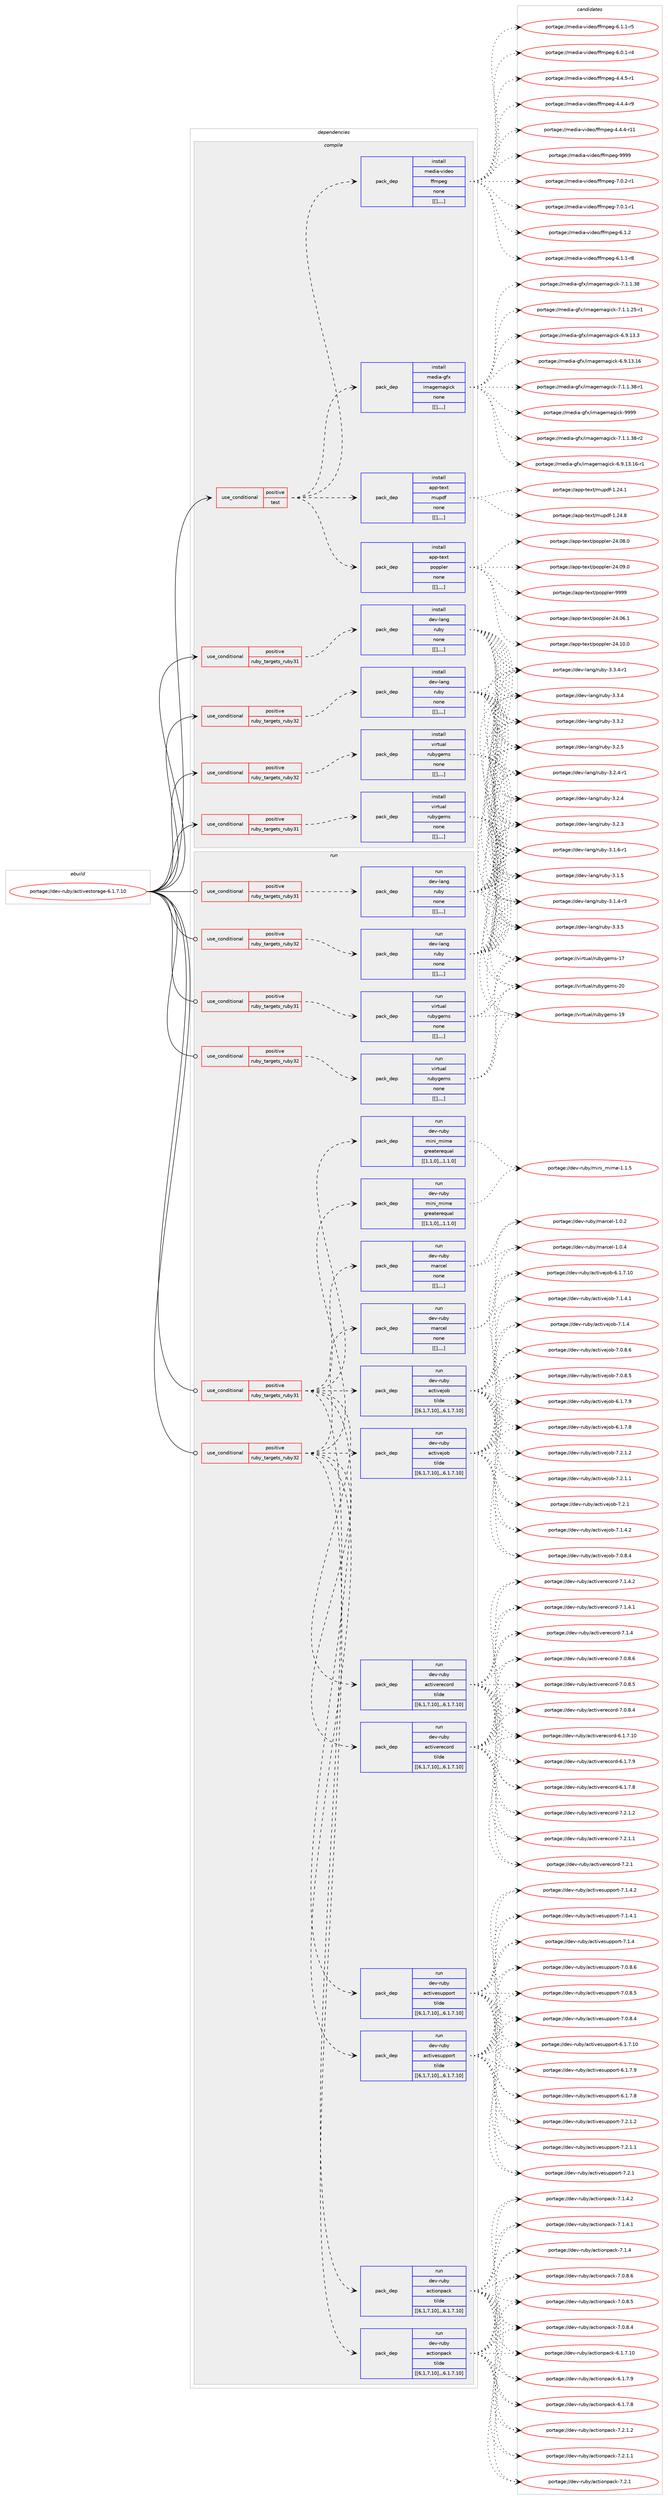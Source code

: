 digraph prolog {

# *************
# Graph options
# *************

newrank=true;
concentrate=true;
compound=true;
graph [rankdir=LR,fontname=Helvetica,fontsize=10,ranksep=1.5];#, ranksep=2.5, nodesep=0.2];
edge  [arrowhead=vee];
node  [fontname=Helvetica,fontsize=10];

# **********
# The ebuild
# **********

subgraph cluster_leftcol {
color=gray;
label=<<i>ebuild</i>>;
id [label="portage://dev-ruby/activestorage-6.1.7.10", color=red, width=4, href="../dev-ruby/activestorage-6.1.7.10.svg"];
}

# ****************
# The dependencies
# ****************

subgraph cluster_midcol {
color=gray;
label=<<i>dependencies</i>>;
subgraph cluster_compile {
fillcolor="#eeeeee";
style=filled;
label=<<i>compile</i>>;
subgraph cond47523 {
dependency184719 [label=<<TABLE BORDER="0" CELLBORDER="1" CELLSPACING="0" CELLPADDING="4"><TR><TD ROWSPAN="3" CELLPADDING="10">use_conditional</TD></TR><TR><TD>positive</TD></TR><TR><TD>ruby_targets_ruby31</TD></TR></TABLE>>, shape=none, color=red];
subgraph pack135832 {
dependency184721 [label=<<TABLE BORDER="0" CELLBORDER="1" CELLSPACING="0" CELLPADDING="4" WIDTH="220"><TR><TD ROWSPAN="6" CELLPADDING="30">pack_dep</TD></TR><TR><TD WIDTH="110">install</TD></TR><TR><TD>dev-lang</TD></TR><TR><TD>ruby</TD></TR><TR><TD>none</TD></TR><TR><TD>[[],,,,]</TD></TR></TABLE>>, shape=none, color=blue];
}
dependency184719:e -> dependency184721:w [weight=20,style="dashed",arrowhead="vee"];
}
id:e -> dependency184719:w [weight=20,style="solid",arrowhead="vee"];
subgraph cond47531 {
dependency184780 [label=<<TABLE BORDER="0" CELLBORDER="1" CELLSPACING="0" CELLPADDING="4"><TR><TD ROWSPAN="3" CELLPADDING="10">use_conditional</TD></TR><TR><TD>positive</TD></TR><TR><TD>ruby_targets_ruby31</TD></TR></TABLE>>, shape=none, color=red];
subgraph pack135866 {
dependency184798 [label=<<TABLE BORDER="0" CELLBORDER="1" CELLSPACING="0" CELLPADDING="4" WIDTH="220"><TR><TD ROWSPAN="6" CELLPADDING="30">pack_dep</TD></TR><TR><TD WIDTH="110">install</TD></TR><TR><TD>virtual</TD></TR><TR><TD>rubygems</TD></TR><TR><TD>none</TD></TR><TR><TD>[[],,,,]</TD></TR></TABLE>>, shape=none, color=blue];
}
dependency184780:e -> dependency184798:w [weight=20,style="dashed",arrowhead="vee"];
}
id:e -> dependency184780:w [weight=20,style="solid",arrowhead="vee"];
subgraph cond47568 {
dependency184849 [label=<<TABLE BORDER="0" CELLBORDER="1" CELLSPACING="0" CELLPADDING="4"><TR><TD ROWSPAN="3" CELLPADDING="10">use_conditional</TD></TR><TR><TD>positive</TD></TR><TR><TD>ruby_targets_ruby32</TD></TR></TABLE>>, shape=none, color=red];
subgraph pack135909 {
dependency184891 [label=<<TABLE BORDER="0" CELLBORDER="1" CELLSPACING="0" CELLPADDING="4" WIDTH="220"><TR><TD ROWSPAN="6" CELLPADDING="30">pack_dep</TD></TR><TR><TD WIDTH="110">install</TD></TR><TR><TD>dev-lang</TD></TR><TR><TD>ruby</TD></TR><TR><TD>none</TD></TR><TR><TD>[[],,,,]</TD></TR></TABLE>>, shape=none, color=blue];
}
dependency184849:e -> dependency184891:w [weight=20,style="dashed",arrowhead="vee"];
}
id:e -> dependency184849:w [weight=20,style="solid",arrowhead="vee"];
subgraph cond47608 {
dependency184895 [label=<<TABLE BORDER="0" CELLBORDER="1" CELLSPACING="0" CELLPADDING="4"><TR><TD ROWSPAN="3" CELLPADDING="10">use_conditional</TD></TR><TR><TD>positive</TD></TR><TR><TD>ruby_targets_ruby32</TD></TR></TABLE>>, shape=none, color=red];
subgraph pack135977 {
dependency185015 [label=<<TABLE BORDER="0" CELLBORDER="1" CELLSPACING="0" CELLPADDING="4" WIDTH="220"><TR><TD ROWSPAN="6" CELLPADDING="30">pack_dep</TD></TR><TR><TD WIDTH="110">install</TD></TR><TR><TD>virtual</TD></TR><TR><TD>rubygems</TD></TR><TR><TD>none</TD></TR><TR><TD>[[],,,,]</TD></TR></TABLE>>, shape=none, color=blue];
}
dependency184895:e -> dependency185015:w [weight=20,style="dashed",arrowhead="vee"];
}
id:e -> dependency184895:w [weight=20,style="solid",arrowhead="vee"];
subgraph cond47659 {
dependency185017 [label=<<TABLE BORDER="0" CELLBORDER="1" CELLSPACING="0" CELLPADDING="4"><TR><TD ROWSPAN="3" CELLPADDING="10">use_conditional</TD></TR><TR><TD>positive</TD></TR><TR><TD>test</TD></TR></TABLE>>, shape=none, color=red];
subgraph pack136004 {
dependency185039 [label=<<TABLE BORDER="0" CELLBORDER="1" CELLSPACING="0" CELLPADDING="4" WIDTH="220"><TR><TD ROWSPAN="6" CELLPADDING="30">pack_dep</TD></TR><TR><TD WIDTH="110">install</TD></TR><TR><TD>app-text</TD></TR><TR><TD>mupdf</TD></TR><TR><TD>none</TD></TR><TR><TD>[[],,,,]</TD></TR></TABLE>>, shape=none, color=blue];
}
dependency185017:e -> dependency185039:w [weight=20,style="dashed",arrowhead="vee"];
subgraph pack136058 {
dependency185149 [label=<<TABLE BORDER="0" CELLBORDER="1" CELLSPACING="0" CELLPADDING="4" WIDTH="220"><TR><TD ROWSPAN="6" CELLPADDING="30">pack_dep</TD></TR><TR><TD WIDTH="110">install</TD></TR><TR><TD>media-gfx</TD></TR><TR><TD>imagemagick</TD></TR><TR><TD>none</TD></TR><TR><TD>[[],,,,]</TD></TR></TABLE>>, shape=none, color=blue];
}
dependency185017:e -> dependency185149:w [weight=20,style="dashed",arrowhead="vee"];
subgraph pack136077 {
dependency185173 [label=<<TABLE BORDER="0" CELLBORDER="1" CELLSPACING="0" CELLPADDING="4" WIDTH="220"><TR><TD ROWSPAN="6" CELLPADDING="30">pack_dep</TD></TR><TR><TD WIDTH="110">install</TD></TR><TR><TD>media-video</TD></TR><TR><TD>ffmpeg</TD></TR><TR><TD>none</TD></TR><TR><TD>[[],,,,]</TD></TR></TABLE>>, shape=none, color=blue];
}
dependency185017:e -> dependency185173:w [weight=20,style="dashed",arrowhead="vee"];
subgraph pack136091 {
dependency185193 [label=<<TABLE BORDER="0" CELLBORDER="1" CELLSPACING="0" CELLPADDING="4" WIDTH="220"><TR><TD ROWSPAN="6" CELLPADDING="30">pack_dep</TD></TR><TR><TD WIDTH="110">install</TD></TR><TR><TD>app-text</TD></TR><TR><TD>poppler</TD></TR><TR><TD>none</TD></TR><TR><TD>[[],,,,]</TD></TR></TABLE>>, shape=none, color=blue];
}
dependency185017:e -> dependency185193:w [weight=20,style="dashed",arrowhead="vee"];
}
id:e -> dependency185017:w [weight=20,style="solid",arrowhead="vee"];
}
subgraph cluster_compileandrun {
fillcolor="#eeeeee";
style=filled;
label=<<i>compile and run</i>>;
}
subgraph cluster_run {
fillcolor="#eeeeee";
style=filled;
label=<<i>run</i>>;
subgraph cond47739 {
dependency185199 [label=<<TABLE BORDER="0" CELLBORDER="1" CELLSPACING="0" CELLPADDING="4"><TR><TD ROWSPAN="3" CELLPADDING="10">use_conditional</TD></TR><TR><TD>positive</TD></TR><TR><TD>ruby_targets_ruby31</TD></TR></TABLE>>, shape=none, color=red];
subgraph pack136135 {
dependency185259 [label=<<TABLE BORDER="0" CELLBORDER="1" CELLSPACING="0" CELLPADDING="4" WIDTH="220"><TR><TD ROWSPAN="6" CELLPADDING="30">pack_dep</TD></TR><TR><TD WIDTH="110">run</TD></TR><TR><TD>dev-lang</TD></TR><TR><TD>ruby</TD></TR><TR><TD>none</TD></TR><TR><TD>[[],,,,]</TD></TR></TABLE>>, shape=none, color=blue];
}
dependency185199:e -> dependency185259:w [weight=20,style="dashed",arrowhead="vee"];
}
id:e -> dependency185199:w [weight=20,style="solid",arrowhead="odot"];
subgraph cond47764 {
dependency185263 [label=<<TABLE BORDER="0" CELLBORDER="1" CELLSPACING="0" CELLPADDING="4"><TR><TD ROWSPAN="3" CELLPADDING="10">use_conditional</TD></TR><TR><TD>positive</TD></TR><TR><TD>ruby_targets_ruby31</TD></TR></TABLE>>, shape=none, color=red];
subgraph pack136139 {
dependency185306 [label=<<TABLE BORDER="0" CELLBORDER="1" CELLSPACING="0" CELLPADDING="4" WIDTH="220"><TR><TD ROWSPAN="6" CELLPADDING="30">pack_dep</TD></TR><TR><TD WIDTH="110">run</TD></TR><TR><TD>dev-ruby</TD></TR><TR><TD>actionpack</TD></TR><TR><TD>tilde</TD></TR><TR><TD>[[6,1,7,10],,,6.1.7.10]</TD></TR></TABLE>>, shape=none, color=blue];
}
dependency185263:e -> dependency185306:w [weight=20,style="dashed",arrowhead="vee"];
subgraph pack136186 {
dependency185344 [label=<<TABLE BORDER="0" CELLBORDER="1" CELLSPACING="0" CELLPADDING="4" WIDTH="220"><TR><TD ROWSPAN="6" CELLPADDING="30">pack_dep</TD></TR><TR><TD WIDTH="110">run</TD></TR><TR><TD>dev-ruby</TD></TR><TR><TD>activejob</TD></TR><TR><TD>tilde</TD></TR><TR><TD>[[6,1,7,10],,,6.1.7.10]</TD></TR></TABLE>>, shape=none, color=blue];
}
dependency185263:e -> dependency185344:w [weight=20,style="dashed",arrowhead="vee"];
subgraph pack136250 {
dependency185457 [label=<<TABLE BORDER="0" CELLBORDER="1" CELLSPACING="0" CELLPADDING="4" WIDTH="220"><TR><TD ROWSPAN="6" CELLPADDING="30">pack_dep</TD></TR><TR><TD WIDTH="110">run</TD></TR><TR><TD>dev-ruby</TD></TR><TR><TD>activerecord</TD></TR><TR><TD>tilde</TD></TR><TR><TD>[[6,1,7,10],,,6.1.7.10]</TD></TR></TABLE>>, shape=none, color=blue];
}
dependency185263:e -> dependency185457:w [weight=20,style="dashed",arrowhead="vee"];
subgraph pack136284 {
dependency185502 [label=<<TABLE BORDER="0" CELLBORDER="1" CELLSPACING="0" CELLPADDING="4" WIDTH="220"><TR><TD ROWSPAN="6" CELLPADDING="30">pack_dep</TD></TR><TR><TD WIDTH="110">run</TD></TR><TR><TD>dev-ruby</TD></TR><TR><TD>activesupport</TD></TR><TR><TD>tilde</TD></TR><TR><TD>[[6,1,7,10],,,6.1.7.10]</TD></TR></TABLE>>, shape=none, color=blue];
}
dependency185263:e -> dependency185502:w [weight=20,style="dashed",arrowhead="vee"];
subgraph pack136324 {
dependency185557 [label=<<TABLE BORDER="0" CELLBORDER="1" CELLSPACING="0" CELLPADDING="4" WIDTH="220"><TR><TD ROWSPAN="6" CELLPADDING="30">pack_dep</TD></TR><TR><TD WIDTH="110">run</TD></TR><TR><TD>dev-ruby</TD></TR><TR><TD>marcel</TD></TR><TR><TD>none</TD></TR><TR><TD>[[],,,,]</TD></TR></TABLE>>, shape=none, color=blue];
}
dependency185263:e -> dependency185557:w [weight=20,style="dashed",arrowhead="vee"];
subgraph pack136326 {
dependency185583 [label=<<TABLE BORDER="0" CELLBORDER="1" CELLSPACING="0" CELLPADDING="4" WIDTH="220"><TR><TD ROWSPAN="6" CELLPADDING="30">pack_dep</TD></TR><TR><TD WIDTH="110">run</TD></TR><TR><TD>dev-ruby</TD></TR><TR><TD>mini_mime</TD></TR><TR><TD>greaterequal</TD></TR><TR><TD>[[1,1,0],,,1.1.0]</TD></TR></TABLE>>, shape=none, color=blue];
}
dependency185263:e -> dependency185583:w [weight=20,style="dashed",arrowhead="vee"];
}
id:e -> dependency185263:w [weight=20,style="solid",arrowhead="odot"];
subgraph cond47882 {
dependency185632 [label=<<TABLE BORDER="0" CELLBORDER="1" CELLSPACING="0" CELLPADDING="4"><TR><TD ROWSPAN="3" CELLPADDING="10">use_conditional</TD></TR><TR><TD>positive</TD></TR><TR><TD>ruby_targets_ruby31</TD></TR></TABLE>>, shape=none, color=red];
subgraph pack136375 {
dependency185680 [label=<<TABLE BORDER="0" CELLBORDER="1" CELLSPACING="0" CELLPADDING="4" WIDTH="220"><TR><TD ROWSPAN="6" CELLPADDING="30">pack_dep</TD></TR><TR><TD WIDTH="110">run</TD></TR><TR><TD>virtual</TD></TR><TR><TD>rubygems</TD></TR><TR><TD>none</TD></TR><TR><TD>[[],,,,]</TD></TR></TABLE>>, shape=none, color=blue];
}
dependency185632:e -> dependency185680:w [weight=20,style="dashed",arrowhead="vee"];
}
id:e -> dependency185632:w [weight=20,style="solid",arrowhead="odot"];
subgraph cond47928 {
dependency185774 [label=<<TABLE BORDER="0" CELLBORDER="1" CELLSPACING="0" CELLPADDING="4"><TR><TD ROWSPAN="3" CELLPADDING="10">use_conditional</TD></TR><TR><TD>positive</TD></TR><TR><TD>ruby_targets_ruby32</TD></TR></TABLE>>, shape=none, color=red];
subgraph pack136459 {
dependency185861 [label=<<TABLE BORDER="0" CELLBORDER="1" CELLSPACING="0" CELLPADDING="4" WIDTH="220"><TR><TD ROWSPAN="6" CELLPADDING="30">pack_dep</TD></TR><TR><TD WIDTH="110">run</TD></TR><TR><TD>dev-lang</TD></TR><TR><TD>ruby</TD></TR><TR><TD>none</TD></TR><TR><TD>[[],,,,]</TD></TR></TABLE>>, shape=none, color=blue];
}
dependency185774:e -> dependency185861:w [weight=20,style="dashed",arrowhead="vee"];
}
id:e -> dependency185774:w [weight=20,style="solid",arrowhead="odot"];
subgraph cond47997 {
dependency185894 [label=<<TABLE BORDER="0" CELLBORDER="1" CELLSPACING="0" CELLPADDING="4"><TR><TD ROWSPAN="3" CELLPADDING="10">use_conditional</TD></TR><TR><TD>positive</TD></TR><TR><TD>ruby_targets_ruby32</TD></TR></TABLE>>, shape=none, color=red];
subgraph pack136553 {
dependency185924 [label=<<TABLE BORDER="0" CELLBORDER="1" CELLSPACING="0" CELLPADDING="4" WIDTH="220"><TR><TD ROWSPAN="6" CELLPADDING="30">pack_dep</TD></TR><TR><TD WIDTH="110">run</TD></TR><TR><TD>dev-ruby</TD></TR><TR><TD>actionpack</TD></TR><TR><TD>tilde</TD></TR><TR><TD>[[6,1,7,10],,,6.1.7.10]</TD></TR></TABLE>>, shape=none, color=blue];
}
dependency185894:e -> dependency185924:w [weight=20,style="dashed",arrowhead="vee"];
subgraph pack136559 {
dependency185952 [label=<<TABLE BORDER="0" CELLBORDER="1" CELLSPACING="0" CELLPADDING="4" WIDTH="220"><TR><TD ROWSPAN="6" CELLPADDING="30">pack_dep</TD></TR><TR><TD WIDTH="110">run</TD></TR><TR><TD>dev-ruby</TD></TR><TR><TD>activejob</TD></TR><TR><TD>tilde</TD></TR><TR><TD>[[6,1,7,10],,,6.1.7.10]</TD></TR></TABLE>>, shape=none, color=blue];
}
dependency185894:e -> dependency185952:w [weight=20,style="dashed",arrowhead="vee"];
subgraph pack136619 {
dependency186041 [label=<<TABLE BORDER="0" CELLBORDER="1" CELLSPACING="0" CELLPADDING="4" WIDTH="220"><TR><TD ROWSPAN="6" CELLPADDING="30">pack_dep</TD></TR><TR><TD WIDTH="110">run</TD></TR><TR><TD>dev-ruby</TD></TR><TR><TD>activerecord</TD></TR><TR><TD>tilde</TD></TR><TR><TD>[[6,1,7,10],,,6.1.7.10]</TD></TR></TABLE>>, shape=none, color=blue];
}
dependency185894:e -> dependency186041:w [weight=20,style="dashed",arrowhead="vee"];
subgraph pack136641 {
dependency186064 [label=<<TABLE BORDER="0" CELLBORDER="1" CELLSPACING="0" CELLPADDING="4" WIDTH="220"><TR><TD ROWSPAN="6" CELLPADDING="30">pack_dep</TD></TR><TR><TD WIDTH="110">run</TD></TR><TR><TD>dev-ruby</TD></TR><TR><TD>activesupport</TD></TR><TR><TD>tilde</TD></TR><TR><TD>[[6,1,7,10],,,6.1.7.10]</TD></TR></TABLE>>, shape=none, color=blue];
}
dependency185894:e -> dependency186064:w [weight=20,style="dashed",arrowhead="vee"];
subgraph pack136645 {
dependency186107 [label=<<TABLE BORDER="0" CELLBORDER="1" CELLSPACING="0" CELLPADDING="4" WIDTH="220"><TR><TD ROWSPAN="6" CELLPADDING="30">pack_dep</TD></TR><TR><TD WIDTH="110">run</TD></TR><TR><TD>dev-ruby</TD></TR><TR><TD>marcel</TD></TR><TR><TD>none</TD></TR><TR><TD>[[],,,,]</TD></TR></TABLE>>, shape=none, color=blue];
}
dependency185894:e -> dependency186107:w [weight=20,style="dashed",arrowhead="vee"];
subgraph pack136707 {
dependency186171 [label=<<TABLE BORDER="0" CELLBORDER="1" CELLSPACING="0" CELLPADDING="4" WIDTH="220"><TR><TD ROWSPAN="6" CELLPADDING="30">pack_dep</TD></TR><TR><TD WIDTH="110">run</TD></TR><TR><TD>dev-ruby</TD></TR><TR><TD>mini_mime</TD></TR><TR><TD>greaterequal</TD></TR><TR><TD>[[1,1,0],,,1.1.0]</TD></TR></TABLE>>, shape=none, color=blue];
}
dependency185894:e -> dependency186171:w [weight=20,style="dashed",arrowhead="vee"];
}
id:e -> dependency185894:w [weight=20,style="solid",arrowhead="odot"];
subgraph cond48103 {
dependency186196 [label=<<TABLE BORDER="0" CELLBORDER="1" CELLSPACING="0" CELLPADDING="4"><TR><TD ROWSPAN="3" CELLPADDING="10">use_conditional</TD></TR><TR><TD>positive</TD></TR><TR><TD>ruby_targets_ruby32</TD></TR></TABLE>>, shape=none, color=red];
subgraph pack136720 {
dependency186199 [label=<<TABLE BORDER="0" CELLBORDER="1" CELLSPACING="0" CELLPADDING="4" WIDTH="220"><TR><TD ROWSPAN="6" CELLPADDING="30">pack_dep</TD></TR><TR><TD WIDTH="110">run</TD></TR><TR><TD>virtual</TD></TR><TR><TD>rubygems</TD></TR><TR><TD>none</TD></TR><TR><TD>[[],,,,]</TD></TR></TABLE>>, shape=none, color=blue];
}
dependency186196:e -> dependency186199:w [weight=20,style="dashed",arrowhead="vee"];
}
id:e -> dependency186196:w [weight=20,style="solid",arrowhead="odot"];
}
}

# **************
# The candidates
# **************

subgraph cluster_choices {
rank=same;
color=gray;
label=<<i>candidates</i>>;

subgraph choice135800 {
color=black;
nodesep=1;
choice10010111845108971101034711411798121455146514653 [label="portage://dev-lang/ruby-3.3.5", color=red, width=4,href="../dev-lang/ruby-3.3.5.svg"];
choice100101118451089711010347114117981214551465146524511449 [label="portage://dev-lang/ruby-3.3.4-r1", color=red, width=4,href="../dev-lang/ruby-3.3.4-r1.svg"];
choice10010111845108971101034711411798121455146514652 [label="portage://dev-lang/ruby-3.3.4", color=red, width=4,href="../dev-lang/ruby-3.3.4.svg"];
choice10010111845108971101034711411798121455146514650 [label="portage://dev-lang/ruby-3.3.2", color=red, width=4,href="../dev-lang/ruby-3.3.2.svg"];
choice10010111845108971101034711411798121455146504653 [label="portage://dev-lang/ruby-3.2.5", color=red, width=4,href="../dev-lang/ruby-3.2.5.svg"];
choice100101118451089711010347114117981214551465046524511449 [label="portage://dev-lang/ruby-3.2.4-r1", color=red, width=4,href="../dev-lang/ruby-3.2.4-r1.svg"];
choice10010111845108971101034711411798121455146504652 [label="portage://dev-lang/ruby-3.2.4", color=red, width=4,href="../dev-lang/ruby-3.2.4.svg"];
choice10010111845108971101034711411798121455146504651 [label="portage://dev-lang/ruby-3.2.3", color=red, width=4,href="../dev-lang/ruby-3.2.3.svg"];
choice100101118451089711010347114117981214551464946544511449 [label="portage://dev-lang/ruby-3.1.6-r1", color=red, width=4,href="../dev-lang/ruby-3.1.6-r1.svg"];
choice10010111845108971101034711411798121455146494653 [label="portage://dev-lang/ruby-3.1.5", color=red, width=4,href="../dev-lang/ruby-3.1.5.svg"];
choice100101118451089711010347114117981214551464946524511451 [label="portage://dev-lang/ruby-3.1.4-r3", color=red, width=4,href="../dev-lang/ruby-3.1.4-r3.svg"];
dependency184721:e -> choice10010111845108971101034711411798121455146514653:w [style=dotted,weight="100"];
dependency184721:e -> choice100101118451089711010347114117981214551465146524511449:w [style=dotted,weight="100"];
dependency184721:e -> choice10010111845108971101034711411798121455146514652:w [style=dotted,weight="100"];
dependency184721:e -> choice10010111845108971101034711411798121455146514650:w [style=dotted,weight="100"];
dependency184721:e -> choice10010111845108971101034711411798121455146504653:w [style=dotted,weight="100"];
dependency184721:e -> choice100101118451089711010347114117981214551465046524511449:w [style=dotted,weight="100"];
dependency184721:e -> choice10010111845108971101034711411798121455146504652:w [style=dotted,weight="100"];
dependency184721:e -> choice10010111845108971101034711411798121455146504651:w [style=dotted,weight="100"];
dependency184721:e -> choice100101118451089711010347114117981214551464946544511449:w [style=dotted,weight="100"];
dependency184721:e -> choice10010111845108971101034711411798121455146494653:w [style=dotted,weight="100"];
dependency184721:e -> choice100101118451089711010347114117981214551464946524511451:w [style=dotted,weight="100"];
}
subgraph choice135807 {
color=black;
nodesep=1;
choice118105114116117971084711411798121103101109115455048 [label="portage://virtual/rubygems-20", color=red, width=4,href="../virtual/rubygems-20.svg"];
choice118105114116117971084711411798121103101109115454957 [label="portage://virtual/rubygems-19", color=red, width=4,href="../virtual/rubygems-19.svg"];
choice118105114116117971084711411798121103101109115454955 [label="portage://virtual/rubygems-17", color=red, width=4,href="../virtual/rubygems-17.svg"];
dependency184798:e -> choice118105114116117971084711411798121103101109115455048:w [style=dotted,weight="100"];
dependency184798:e -> choice118105114116117971084711411798121103101109115454957:w [style=dotted,weight="100"];
dependency184798:e -> choice118105114116117971084711411798121103101109115454955:w [style=dotted,weight="100"];
}
subgraph choice135809 {
color=black;
nodesep=1;
choice10010111845108971101034711411798121455146514653 [label="portage://dev-lang/ruby-3.3.5", color=red, width=4,href="../dev-lang/ruby-3.3.5.svg"];
choice100101118451089711010347114117981214551465146524511449 [label="portage://dev-lang/ruby-3.3.4-r1", color=red, width=4,href="../dev-lang/ruby-3.3.4-r1.svg"];
choice10010111845108971101034711411798121455146514652 [label="portage://dev-lang/ruby-3.3.4", color=red, width=4,href="../dev-lang/ruby-3.3.4.svg"];
choice10010111845108971101034711411798121455146514650 [label="portage://dev-lang/ruby-3.3.2", color=red, width=4,href="../dev-lang/ruby-3.3.2.svg"];
choice10010111845108971101034711411798121455146504653 [label="portage://dev-lang/ruby-3.2.5", color=red, width=4,href="../dev-lang/ruby-3.2.5.svg"];
choice100101118451089711010347114117981214551465046524511449 [label="portage://dev-lang/ruby-3.2.4-r1", color=red, width=4,href="../dev-lang/ruby-3.2.4-r1.svg"];
choice10010111845108971101034711411798121455146504652 [label="portage://dev-lang/ruby-3.2.4", color=red, width=4,href="../dev-lang/ruby-3.2.4.svg"];
choice10010111845108971101034711411798121455146504651 [label="portage://dev-lang/ruby-3.2.3", color=red, width=4,href="../dev-lang/ruby-3.2.3.svg"];
choice100101118451089711010347114117981214551464946544511449 [label="portage://dev-lang/ruby-3.1.6-r1", color=red, width=4,href="../dev-lang/ruby-3.1.6-r1.svg"];
choice10010111845108971101034711411798121455146494653 [label="portage://dev-lang/ruby-3.1.5", color=red, width=4,href="../dev-lang/ruby-3.1.5.svg"];
choice100101118451089711010347114117981214551464946524511451 [label="portage://dev-lang/ruby-3.1.4-r3", color=red, width=4,href="../dev-lang/ruby-3.1.4-r3.svg"];
dependency184891:e -> choice10010111845108971101034711411798121455146514653:w [style=dotted,weight="100"];
dependency184891:e -> choice100101118451089711010347114117981214551465146524511449:w [style=dotted,weight="100"];
dependency184891:e -> choice10010111845108971101034711411798121455146514652:w [style=dotted,weight="100"];
dependency184891:e -> choice10010111845108971101034711411798121455146514650:w [style=dotted,weight="100"];
dependency184891:e -> choice10010111845108971101034711411798121455146504653:w [style=dotted,weight="100"];
dependency184891:e -> choice100101118451089711010347114117981214551465046524511449:w [style=dotted,weight="100"];
dependency184891:e -> choice10010111845108971101034711411798121455146504652:w [style=dotted,weight="100"];
dependency184891:e -> choice10010111845108971101034711411798121455146504651:w [style=dotted,weight="100"];
dependency184891:e -> choice100101118451089711010347114117981214551464946544511449:w [style=dotted,weight="100"];
dependency184891:e -> choice10010111845108971101034711411798121455146494653:w [style=dotted,weight="100"];
dependency184891:e -> choice100101118451089711010347114117981214551464946524511451:w [style=dotted,weight="100"];
}
subgraph choice135841 {
color=black;
nodesep=1;
choice118105114116117971084711411798121103101109115455048 [label="portage://virtual/rubygems-20", color=red, width=4,href="../virtual/rubygems-20.svg"];
choice118105114116117971084711411798121103101109115454957 [label="portage://virtual/rubygems-19", color=red, width=4,href="../virtual/rubygems-19.svg"];
choice118105114116117971084711411798121103101109115454955 [label="portage://virtual/rubygems-17", color=red, width=4,href="../virtual/rubygems-17.svg"];
dependency185015:e -> choice118105114116117971084711411798121103101109115455048:w [style=dotted,weight="100"];
dependency185015:e -> choice118105114116117971084711411798121103101109115454957:w [style=dotted,weight="100"];
dependency185015:e -> choice118105114116117971084711411798121103101109115454955:w [style=dotted,weight="100"];
}
subgraph choice135867 {
color=black;
nodesep=1;
choice97112112451161011201164710911711210010245494650524656 [label="portage://app-text/mupdf-1.24.8", color=red, width=4,href="../app-text/mupdf-1.24.8.svg"];
choice97112112451161011201164710911711210010245494650524649 [label="portage://app-text/mupdf-1.24.1", color=red, width=4,href="../app-text/mupdf-1.24.1.svg"];
dependency185039:e -> choice97112112451161011201164710911711210010245494650524656:w [style=dotted,weight="100"];
dependency185039:e -> choice97112112451161011201164710911711210010245494650524649:w [style=dotted,weight="100"];
}
subgraph choice135872 {
color=black;
nodesep=1;
choice1091011001059745103102120471051099710310110997103105991074557575757 [label="portage://media-gfx/imagemagick-9999", color=red, width=4,href="../media-gfx/imagemagick-9999.svg"];
choice1091011001059745103102120471051099710310110997103105991074555464946494651564511450 [label="portage://media-gfx/imagemagick-7.1.1.38-r2", color=red, width=4,href="../media-gfx/imagemagick-7.1.1.38-r2.svg"];
choice1091011001059745103102120471051099710310110997103105991074555464946494651564511449 [label="portage://media-gfx/imagemagick-7.1.1.38-r1", color=red, width=4,href="../media-gfx/imagemagick-7.1.1.38-r1.svg"];
choice109101100105974510310212047105109971031011099710310599107455546494649465156 [label="portage://media-gfx/imagemagick-7.1.1.38", color=red, width=4,href="../media-gfx/imagemagick-7.1.1.38.svg"];
choice1091011001059745103102120471051099710310110997103105991074555464946494650534511449 [label="portage://media-gfx/imagemagick-7.1.1.25-r1", color=red, width=4,href="../media-gfx/imagemagick-7.1.1.25-r1.svg"];
choice109101100105974510310212047105109971031011099710310599107455446574649514649544511449 [label="portage://media-gfx/imagemagick-6.9.13.16-r1", color=red, width=4,href="../media-gfx/imagemagick-6.9.13.16-r1.svg"];
choice10910110010597451031021204710510997103101109971031059910745544657464951464954 [label="portage://media-gfx/imagemagick-6.9.13.16", color=red, width=4,href="../media-gfx/imagemagick-6.9.13.16.svg"];
choice109101100105974510310212047105109971031011099710310599107455446574649514651 [label="portage://media-gfx/imagemagick-6.9.13.3", color=red, width=4,href="../media-gfx/imagemagick-6.9.13.3.svg"];
dependency185149:e -> choice1091011001059745103102120471051099710310110997103105991074557575757:w [style=dotted,weight="100"];
dependency185149:e -> choice1091011001059745103102120471051099710310110997103105991074555464946494651564511450:w [style=dotted,weight="100"];
dependency185149:e -> choice1091011001059745103102120471051099710310110997103105991074555464946494651564511449:w [style=dotted,weight="100"];
dependency185149:e -> choice109101100105974510310212047105109971031011099710310599107455546494649465156:w [style=dotted,weight="100"];
dependency185149:e -> choice1091011001059745103102120471051099710310110997103105991074555464946494650534511449:w [style=dotted,weight="100"];
dependency185149:e -> choice109101100105974510310212047105109971031011099710310599107455446574649514649544511449:w [style=dotted,weight="100"];
dependency185149:e -> choice10910110010597451031021204710510997103101109971031059910745544657464951464954:w [style=dotted,weight="100"];
dependency185149:e -> choice109101100105974510310212047105109971031011099710310599107455446574649514651:w [style=dotted,weight="100"];
}
subgraph choice135877 {
color=black;
nodesep=1;
choice1091011001059745118105100101111471021021091121011034557575757 [label="portage://media-video/ffmpeg-9999", color=red, width=4,href="../media-video/ffmpeg-9999.svg"];
choice1091011001059745118105100101111471021021091121011034555464846504511449 [label="portage://media-video/ffmpeg-7.0.2-r1", color=red, width=4,href="../media-video/ffmpeg-7.0.2-r1.svg"];
choice1091011001059745118105100101111471021021091121011034555464846494511449 [label="portage://media-video/ffmpeg-7.0.1-r1", color=red, width=4,href="../media-video/ffmpeg-7.0.1-r1.svg"];
choice109101100105974511810510010111147102102109112101103455446494650 [label="portage://media-video/ffmpeg-6.1.2", color=red, width=4,href="../media-video/ffmpeg-6.1.2.svg"];
choice1091011001059745118105100101111471021021091121011034554464946494511456 [label="portage://media-video/ffmpeg-6.1.1-r8", color=red, width=4,href="../media-video/ffmpeg-6.1.1-r8.svg"];
choice1091011001059745118105100101111471021021091121011034554464946494511453 [label="portage://media-video/ffmpeg-6.1.1-r5", color=red, width=4,href="../media-video/ffmpeg-6.1.1-r5.svg"];
choice1091011001059745118105100101111471021021091121011034554464846494511452 [label="portage://media-video/ffmpeg-6.0.1-r4", color=red, width=4,href="../media-video/ffmpeg-6.0.1-r4.svg"];
choice1091011001059745118105100101111471021021091121011034552465246534511449 [label="portage://media-video/ffmpeg-4.4.5-r1", color=red, width=4,href="../media-video/ffmpeg-4.4.5-r1.svg"];
choice1091011001059745118105100101111471021021091121011034552465246524511457 [label="portage://media-video/ffmpeg-4.4.4-r9", color=red, width=4,href="../media-video/ffmpeg-4.4.4-r9.svg"];
choice109101100105974511810510010111147102102109112101103455246524652451144949 [label="portage://media-video/ffmpeg-4.4.4-r11", color=red, width=4,href="../media-video/ffmpeg-4.4.4-r11.svg"];
dependency185173:e -> choice1091011001059745118105100101111471021021091121011034557575757:w [style=dotted,weight="100"];
dependency185173:e -> choice1091011001059745118105100101111471021021091121011034555464846504511449:w [style=dotted,weight="100"];
dependency185173:e -> choice1091011001059745118105100101111471021021091121011034555464846494511449:w [style=dotted,weight="100"];
dependency185173:e -> choice109101100105974511810510010111147102102109112101103455446494650:w [style=dotted,weight="100"];
dependency185173:e -> choice1091011001059745118105100101111471021021091121011034554464946494511456:w [style=dotted,weight="100"];
dependency185173:e -> choice1091011001059745118105100101111471021021091121011034554464946494511453:w [style=dotted,weight="100"];
dependency185173:e -> choice1091011001059745118105100101111471021021091121011034554464846494511452:w [style=dotted,weight="100"];
dependency185173:e -> choice1091011001059745118105100101111471021021091121011034552465246534511449:w [style=dotted,weight="100"];
dependency185173:e -> choice1091011001059745118105100101111471021021091121011034552465246524511457:w [style=dotted,weight="100"];
dependency185173:e -> choice109101100105974511810510010111147102102109112101103455246524652451144949:w [style=dotted,weight="100"];
}
subgraph choice135888 {
color=black;
nodesep=1;
choice9711211245116101120116471121111121121081011144557575757 [label="portage://app-text/poppler-9999", color=red, width=4,href="../app-text/poppler-9999.svg"];
choice9711211245116101120116471121111121121081011144550524649484648 [label="portage://app-text/poppler-24.10.0", color=red, width=4,href="../app-text/poppler-24.10.0.svg"];
choice9711211245116101120116471121111121121081011144550524648574648 [label="portage://app-text/poppler-24.09.0", color=red, width=4,href="../app-text/poppler-24.09.0.svg"];
choice9711211245116101120116471121111121121081011144550524648564648 [label="portage://app-text/poppler-24.08.0", color=red, width=4,href="../app-text/poppler-24.08.0.svg"];
choice9711211245116101120116471121111121121081011144550524648544649 [label="portage://app-text/poppler-24.06.1", color=red, width=4,href="../app-text/poppler-24.06.1.svg"];
dependency185193:e -> choice9711211245116101120116471121111121121081011144557575757:w [style=dotted,weight="100"];
dependency185193:e -> choice9711211245116101120116471121111121121081011144550524649484648:w [style=dotted,weight="100"];
dependency185193:e -> choice9711211245116101120116471121111121121081011144550524648574648:w [style=dotted,weight="100"];
dependency185193:e -> choice9711211245116101120116471121111121121081011144550524648564648:w [style=dotted,weight="100"];
dependency185193:e -> choice9711211245116101120116471121111121121081011144550524648544649:w [style=dotted,weight="100"];
}
subgraph choice135921 {
color=black;
nodesep=1;
choice10010111845108971101034711411798121455146514653 [label="portage://dev-lang/ruby-3.3.5", color=red, width=4,href="../dev-lang/ruby-3.3.5.svg"];
choice100101118451089711010347114117981214551465146524511449 [label="portage://dev-lang/ruby-3.3.4-r1", color=red, width=4,href="../dev-lang/ruby-3.3.4-r1.svg"];
choice10010111845108971101034711411798121455146514652 [label="portage://dev-lang/ruby-3.3.4", color=red, width=4,href="../dev-lang/ruby-3.3.4.svg"];
choice10010111845108971101034711411798121455146514650 [label="portage://dev-lang/ruby-3.3.2", color=red, width=4,href="../dev-lang/ruby-3.3.2.svg"];
choice10010111845108971101034711411798121455146504653 [label="portage://dev-lang/ruby-3.2.5", color=red, width=4,href="../dev-lang/ruby-3.2.5.svg"];
choice100101118451089711010347114117981214551465046524511449 [label="portage://dev-lang/ruby-3.2.4-r1", color=red, width=4,href="../dev-lang/ruby-3.2.4-r1.svg"];
choice10010111845108971101034711411798121455146504652 [label="portage://dev-lang/ruby-3.2.4", color=red, width=4,href="../dev-lang/ruby-3.2.4.svg"];
choice10010111845108971101034711411798121455146504651 [label="portage://dev-lang/ruby-3.2.3", color=red, width=4,href="../dev-lang/ruby-3.2.3.svg"];
choice100101118451089711010347114117981214551464946544511449 [label="portage://dev-lang/ruby-3.1.6-r1", color=red, width=4,href="../dev-lang/ruby-3.1.6-r1.svg"];
choice10010111845108971101034711411798121455146494653 [label="portage://dev-lang/ruby-3.1.5", color=red, width=4,href="../dev-lang/ruby-3.1.5.svg"];
choice100101118451089711010347114117981214551464946524511451 [label="portage://dev-lang/ruby-3.1.4-r3", color=red, width=4,href="../dev-lang/ruby-3.1.4-r3.svg"];
dependency185259:e -> choice10010111845108971101034711411798121455146514653:w [style=dotted,weight="100"];
dependency185259:e -> choice100101118451089711010347114117981214551465146524511449:w [style=dotted,weight="100"];
dependency185259:e -> choice10010111845108971101034711411798121455146514652:w [style=dotted,weight="100"];
dependency185259:e -> choice10010111845108971101034711411798121455146514650:w [style=dotted,weight="100"];
dependency185259:e -> choice10010111845108971101034711411798121455146504653:w [style=dotted,weight="100"];
dependency185259:e -> choice100101118451089711010347114117981214551465046524511449:w [style=dotted,weight="100"];
dependency185259:e -> choice10010111845108971101034711411798121455146504652:w [style=dotted,weight="100"];
dependency185259:e -> choice10010111845108971101034711411798121455146504651:w [style=dotted,weight="100"];
dependency185259:e -> choice100101118451089711010347114117981214551464946544511449:w [style=dotted,weight="100"];
dependency185259:e -> choice10010111845108971101034711411798121455146494653:w [style=dotted,weight="100"];
dependency185259:e -> choice100101118451089711010347114117981214551464946524511451:w [style=dotted,weight="100"];
}
subgraph choice135928 {
color=black;
nodesep=1;
choice100101118451141179812147979911610511111011297991074555465046494650 [label="portage://dev-ruby/actionpack-7.2.1.2", color=red, width=4,href="../dev-ruby/actionpack-7.2.1.2.svg"];
choice100101118451141179812147979911610511111011297991074555465046494649 [label="portage://dev-ruby/actionpack-7.2.1.1", color=red, width=4,href="../dev-ruby/actionpack-7.2.1.1.svg"];
choice10010111845114117981214797991161051111101129799107455546504649 [label="portage://dev-ruby/actionpack-7.2.1", color=red, width=4,href="../dev-ruby/actionpack-7.2.1.svg"];
choice100101118451141179812147979911610511111011297991074555464946524650 [label="portage://dev-ruby/actionpack-7.1.4.2", color=red, width=4,href="../dev-ruby/actionpack-7.1.4.2.svg"];
choice100101118451141179812147979911610511111011297991074555464946524649 [label="portage://dev-ruby/actionpack-7.1.4.1", color=red, width=4,href="../dev-ruby/actionpack-7.1.4.1.svg"];
choice10010111845114117981214797991161051111101129799107455546494652 [label="portage://dev-ruby/actionpack-7.1.4", color=red, width=4,href="../dev-ruby/actionpack-7.1.4.svg"];
choice100101118451141179812147979911610511111011297991074555464846564654 [label="portage://dev-ruby/actionpack-7.0.8.6", color=red, width=4,href="../dev-ruby/actionpack-7.0.8.6.svg"];
choice100101118451141179812147979911610511111011297991074555464846564653 [label="portage://dev-ruby/actionpack-7.0.8.5", color=red, width=4,href="../dev-ruby/actionpack-7.0.8.5.svg"];
choice100101118451141179812147979911610511111011297991074555464846564652 [label="portage://dev-ruby/actionpack-7.0.8.4", color=red, width=4,href="../dev-ruby/actionpack-7.0.8.4.svg"];
choice10010111845114117981214797991161051111101129799107455446494655464948 [label="portage://dev-ruby/actionpack-6.1.7.10", color=red, width=4,href="../dev-ruby/actionpack-6.1.7.10.svg"];
choice100101118451141179812147979911610511111011297991074554464946554657 [label="portage://dev-ruby/actionpack-6.1.7.9", color=red, width=4,href="../dev-ruby/actionpack-6.1.7.9.svg"];
choice100101118451141179812147979911610511111011297991074554464946554656 [label="portage://dev-ruby/actionpack-6.1.7.8", color=red, width=4,href="../dev-ruby/actionpack-6.1.7.8.svg"];
dependency185306:e -> choice100101118451141179812147979911610511111011297991074555465046494650:w [style=dotted,weight="100"];
dependency185306:e -> choice100101118451141179812147979911610511111011297991074555465046494649:w [style=dotted,weight="100"];
dependency185306:e -> choice10010111845114117981214797991161051111101129799107455546504649:w [style=dotted,weight="100"];
dependency185306:e -> choice100101118451141179812147979911610511111011297991074555464946524650:w [style=dotted,weight="100"];
dependency185306:e -> choice100101118451141179812147979911610511111011297991074555464946524649:w [style=dotted,weight="100"];
dependency185306:e -> choice10010111845114117981214797991161051111101129799107455546494652:w [style=dotted,weight="100"];
dependency185306:e -> choice100101118451141179812147979911610511111011297991074555464846564654:w [style=dotted,weight="100"];
dependency185306:e -> choice100101118451141179812147979911610511111011297991074555464846564653:w [style=dotted,weight="100"];
dependency185306:e -> choice100101118451141179812147979911610511111011297991074555464846564652:w [style=dotted,weight="100"];
dependency185306:e -> choice10010111845114117981214797991161051111101129799107455446494655464948:w [style=dotted,weight="100"];
dependency185306:e -> choice100101118451141179812147979911610511111011297991074554464946554657:w [style=dotted,weight="100"];
dependency185306:e -> choice100101118451141179812147979911610511111011297991074554464946554656:w [style=dotted,weight="100"];
}
subgraph choice135945 {
color=black;
nodesep=1;
choice1001011184511411798121479799116105118101106111984555465046494650 [label="portage://dev-ruby/activejob-7.2.1.2", color=red, width=4,href="../dev-ruby/activejob-7.2.1.2.svg"];
choice1001011184511411798121479799116105118101106111984555465046494649 [label="portage://dev-ruby/activejob-7.2.1.1", color=red, width=4,href="../dev-ruby/activejob-7.2.1.1.svg"];
choice100101118451141179812147979911610511810110611198455546504649 [label="portage://dev-ruby/activejob-7.2.1", color=red, width=4,href="../dev-ruby/activejob-7.2.1.svg"];
choice1001011184511411798121479799116105118101106111984555464946524650 [label="portage://dev-ruby/activejob-7.1.4.2", color=red, width=4,href="../dev-ruby/activejob-7.1.4.2.svg"];
choice1001011184511411798121479799116105118101106111984555464946524649 [label="portage://dev-ruby/activejob-7.1.4.1", color=red, width=4,href="../dev-ruby/activejob-7.1.4.1.svg"];
choice100101118451141179812147979911610511810110611198455546494652 [label="portage://dev-ruby/activejob-7.1.4", color=red, width=4,href="../dev-ruby/activejob-7.1.4.svg"];
choice1001011184511411798121479799116105118101106111984555464846564654 [label="portage://dev-ruby/activejob-7.0.8.6", color=red, width=4,href="../dev-ruby/activejob-7.0.8.6.svg"];
choice1001011184511411798121479799116105118101106111984555464846564653 [label="portage://dev-ruby/activejob-7.0.8.5", color=red, width=4,href="../dev-ruby/activejob-7.0.8.5.svg"];
choice1001011184511411798121479799116105118101106111984555464846564652 [label="portage://dev-ruby/activejob-7.0.8.4", color=red, width=4,href="../dev-ruby/activejob-7.0.8.4.svg"];
choice100101118451141179812147979911610511810110611198455446494655464948 [label="portage://dev-ruby/activejob-6.1.7.10", color=red, width=4,href="../dev-ruby/activejob-6.1.7.10.svg"];
choice1001011184511411798121479799116105118101106111984554464946554657 [label="portage://dev-ruby/activejob-6.1.7.9", color=red, width=4,href="../dev-ruby/activejob-6.1.7.9.svg"];
choice1001011184511411798121479799116105118101106111984554464946554656 [label="portage://dev-ruby/activejob-6.1.7.8", color=red, width=4,href="../dev-ruby/activejob-6.1.7.8.svg"];
dependency185344:e -> choice1001011184511411798121479799116105118101106111984555465046494650:w [style=dotted,weight="100"];
dependency185344:e -> choice1001011184511411798121479799116105118101106111984555465046494649:w [style=dotted,weight="100"];
dependency185344:e -> choice100101118451141179812147979911610511810110611198455546504649:w [style=dotted,weight="100"];
dependency185344:e -> choice1001011184511411798121479799116105118101106111984555464946524650:w [style=dotted,weight="100"];
dependency185344:e -> choice1001011184511411798121479799116105118101106111984555464946524649:w [style=dotted,weight="100"];
dependency185344:e -> choice100101118451141179812147979911610511810110611198455546494652:w [style=dotted,weight="100"];
dependency185344:e -> choice1001011184511411798121479799116105118101106111984555464846564654:w [style=dotted,weight="100"];
dependency185344:e -> choice1001011184511411798121479799116105118101106111984555464846564653:w [style=dotted,weight="100"];
dependency185344:e -> choice1001011184511411798121479799116105118101106111984555464846564652:w [style=dotted,weight="100"];
dependency185344:e -> choice100101118451141179812147979911610511810110611198455446494655464948:w [style=dotted,weight="100"];
dependency185344:e -> choice1001011184511411798121479799116105118101106111984554464946554657:w [style=dotted,weight="100"];
dependency185344:e -> choice1001011184511411798121479799116105118101106111984554464946554656:w [style=dotted,weight="100"];
}
subgraph choice136013 {
color=black;
nodesep=1;
choice1001011184511411798121479799116105118101114101991111141004555465046494650 [label="portage://dev-ruby/activerecord-7.2.1.2", color=red, width=4,href="../dev-ruby/activerecord-7.2.1.2.svg"];
choice1001011184511411798121479799116105118101114101991111141004555465046494649 [label="portage://dev-ruby/activerecord-7.2.1.1", color=red, width=4,href="../dev-ruby/activerecord-7.2.1.1.svg"];
choice100101118451141179812147979911610511810111410199111114100455546504649 [label="portage://dev-ruby/activerecord-7.2.1", color=red, width=4,href="../dev-ruby/activerecord-7.2.1.svg"];
choice1001011184511411798121479799116105118101114101991111141004555464946524650 [label="portage://dev-ruby/activerecord-7.1.4.2", color=red, width=4,href="../dev-ruby/activerecord-7.1.4.2.svg"];
choice1001011184511411798121479799116105118101114101991111141004555464946524649 [label="portage://dev-ruby/activerecord-7.1.4.1", color=red, width=4,href="../dev-ruby/activerecord-7.1.4.1.svg"];
choice100101118451141179812147979911610511810111410199111114100455546494652 [label="portage://dev-ruby/activerecord-7.1.4", color=red, width=4,href="../dev-ruby/activerecord-7.1.4.svg"];
choice1001011184511411798121479799116105118101114101991111141004555464846564654 [label="portage://dev-ruby/activerecord-7.0.8.6", color=red, width=4,href="../dev-ruby/activerecord-7.0.8.6.svg"];
choice1001011184511411798121479799116105118101114101991111141004555464846564653 [label="portage://dev-ruby/activerecord-7.0.8.5", color=red, width=4,href="../dev-ruby/activerecord-7.0.8.5.svg"];
choice1001011184511411798121479799116105118101114101991111141004555464846564652 [label="portage://dev-ruby/activerecord-7.0.8.4", color=red, width=4,href="../dev-ruby/activerecord-7.0.8.4.svg"];
choice100101118451141179812147979911610511810111410199111114100455446494655464948 [label="portage://dev-ruby/activerecord-6.1.7.10", color=red, width=4,href="../dev-ruby/activerecord-6.1.7.10.svg"];
choice1001011184511411798121479799116105118101114101991111141004554464946554657 [label="portage://dev-ruby/activerecord-6.1.7.9", color=red, width=4,href="../dev-ruby/activerecord-6.1.7.9.svg"];
choice1001011184511411798121479799116105118101114101991111141004554464946554656 [label="portage://dev-ruby/activerecord-6.1.7.8", color=red, width=4,href="../dev-ruby/activerecord-6.1.7.8.svg"];
dependency185457:e -> choice1001011184511411798121479799116105118101114101991111141004555465046494650:w [style=dotted,weight="100"];
dependency185457:e -> choice1001011184511411798121479799116105118101114101991111141004555465046494649:w [style=dotted,weight="100"];
dependency185457:e -> choice100101118451141179812147979911610511810111410199111114100455546504649:w [style=dotted,weight="100"];
dependency185457:e -> choice1001011184511411798121479799116105118101114101991111141004555464946524650:w [style=dotted,weight="100"];
dependency185457:e -> choice1001011184511411798121479799116105118101114101991111141004555464946524649:w [style=dotted,weight="100"];
dependency185457:e -> choice100101118451141179812147979911610511810111410199111114100455546494652:w [style=dotted,weight="100"];
dependency185457:e -> choice1001011184511411798121479799116105118101114101991111141004555464846564654:w [style=dotted,weight="100"];
dependency185457:e -> choice1001011184511411798121479799116105118101114101991111141004555464846564653:w [style=dotted,weight="100"];
dependency185457:e -> choice1001011184511411798121479799116105118101114101991111141004555464846564652:w [style=dotted,weight="100"];
dependency185457:e -> choice100101118451141179812147979911610511810111410199111114100455446494655464948:w [style=dotted,weight="100"];
dependency185457:e -> choice1001011184511411798121479799116105118101114101991111141004554464946554657:w [style=dotted,weight="100"];
dependency185457:e -> choice1001011184511411798121479799116105118101114101991111141004554464946554656:w [style=dotted,weight="100"];
}
subgraph choice136024 {
color=black;
nodesep=1;
choice10010111845114117981214797991161051181011151171121121111141164555465046494650 [label="portage://dev-ruby/activesupport-7.2.1.2", color=red, width=4,href="../dev-ruby/activesupport-7.2.1.2.svg"];
choice10010111845114117981214797991161051181011151171121121111141164555465046494649 [label="portage://dev-ruby/activesupport-7.2.1.1", color=red, width=4,href="../dev-ruby/activesupport-7.2.1.1.svg"];
choice1001011184511411798121479799116105118101115117112112111114116455546504649 [label="portage://dev-ruby/activesupport-7.2.1", color=red, width=4,href="../dev-ruby/activesupport-7.2.1.svg"];
choice10010111845114117981214797991161051181011151171121121111141164555464946524650 [label="portage://dev-ruby/activesupport-7.1.4.2", color=red, width=4,href="../dev-ruby/activesupport-7.1.4.2.svg"];
choice10010111845114117981214797991161051181011151171121121111141164555464946524649 [label="portage://dev-ruby/activesupport-7.1.4.1", color=red, width=4,href="../dev-ruby/activesupport-7.1.4.1.svg"];
choice1001011184511411798121479799116105118101115117112112111114116455546494652 [label="portage://dev-ruby/activesupport-7.1.4", color=red, width=4,href="../dev-ruby/activesupport-7.1.4.svg"];
choice10010111845114117981214797991161051181011151171121121111141164555464846564654 [label="portage://dev-ruby/activesupport-7.0.8.6", color=red, width=4,href="../dev-ruby/activesupport-7.0.8.6.svg"];
choice10010111845114117981214797991161051181011151171121121111141164555464846564653 [label="portage://dev-ruby/activesupport-7.0.8.5", color=red, width=4,href="../dev-ruby/activesupport-7.0.8.5.svg"];
choice10010111845114117981214797991161051181011151171121121111141164555464846564652 [label="portage://dev-ruby/activesupport-7.0.8.4", color=red, width=4,href="../dev-ruby/activesupport-7.0.8.4.svg"];
choice1001011184511411798121479799116105118101115117112112111114116455446494655464948 [label="portage://dev-ruby/activesupport-6.1.7.10", color=red, width=4,href="../dev-ruby/activesupport-6.1.7.10.svg"];
choice10010111845114117981214797991161051181011151171121121111141164554464946554657 [label="portage://dev-ruby/activesupport-6.1.7.9", color=red, width=4,href="../dev-ruby/activesupport-6.1.7.9.svg"];
choice10010111845114117981214797991161051181011151171121121111141164554464946554656 [label="portage://dev-ruby/activesupport-6.1.7.8", color=red, width=4,href="../dev-ruby/activesupport-6.1.7.8.svg"];
dependency185502:e -> choice10010111845114117981214797991161051181011151171121121111141164555465046494650:w [style=dotted,weight="100"];
dependency185502:e -> choice10010111845114117981214797991161051181011151171121121111141164555465046494649:w [style=dotted,weight="100"];
dependency185502:e -> choice1001011184511411798121479799116105118101115117112112111114116455546504649:w [style=dotted,weight="100"];
dependency185502:e -> choice10010111845114117981214797991161051181011151171121121111141164555464946524650:w [style=dotted,weight="100"];
dependency185502:e -> choice10010111845114117981214797991161051181011151171121121111141164555464946524649:w [style=dotted,weight="100"];
dependency185502:e -> choice1001011184511411798121479799116105118101115117112112111114116455546494652:w [style=dotted,weight="100"];
dependency185502:e -> choice10010111845114117981214797991161051181011151171121121111141164555464846564654:w [style=dotted,weight="100"];
dependency185502:e -> choice10010111845114117981214797991161051181011151171121121111141164555464846564653:w [style=dotted,weight="100"];
dependency185502:e -> choice10010111845114117981214797991161051181011151171121121111141164555464846564652:w [style=dotted,weight="100"];
dependency185502:e -> choice1001011184511411798121479799116105118101115117112112111114116455446494655464948:w [style=dotted,weight="100"];
dependency185502:e -> choice10010111845114117981214797991161051181011151171121121111141164554464946554657:w [style=dotted,weight="100"];
dependency185502:e -> choice10010111845114117981214797991161051181011151171121121111141164554464946554656:w [style=dotted,weight="100"];
}
subgraph choice136032 {
color=black;
nodesep=1;
choice1001011184511411798121471099711499101108454946484652 [label="portage://dev-ruby/marcel-1.0.4", color=red, width=4,href="../dev-ruby/marcel-1.0.4.svg"];
choice1001011184511411798121471099711499101108454946484650 [label="portage://dev-ruby/marcel-1.0.2", color=red, width=4,href="../dev-ruby/marcel-1.0.2.svg"];
dependency185557:e -> choice1001011184511411798121471099711499101108454946484652:w [style=dotted,weight="100"];
dependency185557:e -> choice1001011184511411798121471099711499101108454946484650:w [style=dotted,weight="100"];
}
subgraph choice136037 {
color=black;
nodesep=1;
choice10010111845114117981214710910511010595109105109101454946494653 [label="portage://dev-ruby/mini_mime-1.1.5", color=red, width=4,href="../dev-ruby/mini_mime-1.1.5.svg"];
dependency185583:e -> choice10010111845114117981214710910511010595109105109101454946494653:w [style=dotted,weight="100"];
}
subgraph choice136038 {
color=black;
nodesep=1;
choice118105114116117971084711411798121103101109115455048 [label="portage://virtual/rubygems-20", color=red, width=4,href="../virtual/rubygems-20.svg"];
choice118105114116117971084711411798121103101109115454957 [label="portage://virtual/rubygems-19", color=red, width=4,href="../virtual/rubygems-19.svg"];
choice118105114116117971084711411798121103101109115454955 [label="portage://virtual/rubygems-17", color=red, width=4,href="../virtual/rubygems-17.svg"];
dependency185680:e -> choice118105114116117971084711411798121103101109115455048:w [style=dotted,weight="100"];
dependency185680:e -> choice118105114116117971084711411798121103101109115454957:w [style=dotted,weight="100"];
dependency185680:e -> choice118105114116117971084711411798121103101109115454955:w [style=dotted,weight="100"];
}
subgraph choice136041 {
color=black;
nodesep=1;
choice10010111845108971101034711411798121455146514653 [label="portage://dev-lang/ruby-3.3.5", color=red, width=4,href="../dev-lang/ruby-3.3.5.svg"];
choice100101118451089711010347114117981214551465146524511449 [label="portage://dev-lang/ruby-3.3.4-r1", color=red, width=4,href="../dev-lang/ruby-3.3.4-r1.svg"];
choice10010111845108971101034711411798121455146514652 [label="portage://dev-lang/ruby-3.3.4", color=red, width=4,href="../dev-lang/ruby-3.3.4.svg"];
choice10010111845108971101034711411798121455146514650 [label="portage://dev-lang/ruby-3.3.2", color=red, width=4,href="../dev-lang/ruby-3.3.2.svg"];
choice10010111845108971101034711411798121455146504653 [label="portage://dev-lang/ruby-3.2.5", color=red, width=4,href="../dev-lang/ruby-3.2.5.svg"];
choice100101118451089711010347114117981214551465046524511449 [label="portage://dev-lang/ruby-3.2.4-r1", color=red, width=4,href="../dev-lang/ruby-3.2.4-r1.svg"];
choice10010111845108971101034711411798121455146504652 [label="portage://dev-lang/ruby-3.2.4", color=red, width=4,href="../dev-lang/ruby-3.2.4.svg"];
choice10010111845108971101034711411798121455146504651 [label="portage://dev-lang/ruby-3.2.3", color=red, width=4,href="../dev-lang/ruby-3.2.3.svg"];
choice100101118451089711010347114117981214551464946544511449 [label="portage://dev-lang/ruby-3.1.6-r1", color=red, width=4,href="../dev-lang/ruby-3.1.6-r1.svg"];
choice10010111845108971101034711411798121455146494653 [label="portage://dev-lang/ruby-3.1.5", color=red, width=4,href="../dev-lang/ruby-3.1.5.svg"];
choice100101118451089711010347114117981214551464946524511451 [label="portage://dev-lang/ruby-3.1.4-r3", color=red, width=4,href="../dev-lang/ruby-3.1.4-r3.svg"];
dependency185861:e -> choice10010111845108971101034711411798121455146514653:w [style=dotted,weight="100"];
dependency185861:e -> choice100101118451089711010347114117981214551465146524511449:w [style=dotted,weight="100"];
dependency185861:e -> choice10010111845108971101034711411798121455146514652:w [style=dotted,weight="100"];
dependency185861:e -> choice10010111845108971101034711411798121455146514650:w [style=dotted,weight="100"];
dependency185861:e -> choice10010111845108971101034711411798121455146504653:w [style=dotted,weight="100"];
dependency185861:e -> choice100101118451089711010347114117981214551465046524511449:w [style=dotted,weight="100"];
dependency185861:e -> choice10010111845108971101034711411798121455146504652:w [style=dotted,weight="100"];
dependency185861:e -> choice10010111845108971101034711411798121455146504651:w [style=dotted,weight="100"];
dependency185861:e -> choice100101118451089711010347114117981214551464946544511449:w [style=dotted,weight="100"];
dependency185861:e -> choice10010111845108971101034711411798121455146494653:w [style=dotted,weight="100"];
dependency185861:e -> choice100101118451089711010347114117981214551464946524511451:w [style=dotted,weight="100"];
}
subgraph choice136055 {
color=black;
nodesep=1;
choice100101118451141179812147979911610511111011297991074555465046494650 [label="portage://dev-ruby/actionpack-7.2.1.2", color=red, width=4,href="../dev-ruby/actionpack-7.2.1.2.svg"];
choice100101118451141179812147979911610511111011297991074555465046494649 [label="portage://dev-ruby/actionpack-7.2.1.1", color=red, width=4,href="../dev-ruby/actionpack-7.2.1.1.svg"];
choice10010111845114117981214797991161051111101129799107455546504649 [label="portage://dev-ruby/actionpack-7.2.1", color=red, width=4,href="../dev-ruby/actionpack-7.2.1.svg"];
choice100101118451141179812147979911610511111011297991074555464946524650 [label="portage://dev-ruby/actionpack-7.1.4.2", color=red, width=4,href="../dev-ruby/actionpack-7.1.4.2.svg"];
choice100101118451141179812147979911610511111011297991074555464946524649 [label="portage://dev-ruby/actionpack-7.1.4.1", color=red, width=4,href="../dev-ruby/actionpack-7.1.4.1.svg"];
choice10010111845114117981214797991161051111101129799107455546494652 [label="portage://dev-ruby/actionpack-7.1.4", color=red, width=4,href="../dev-ruby/actionpack-7.1.4.svg"];
choice100101118451141179812147979911610511111011297991074555464846564654 [label="portage://dev-ruby/actionpack-7.0.8.6", color=red, width=4,href="../dev-ruby/actionpack-7.0.8.6.svg"];
choice100101118451141179812147979911610511111011297991074555464846564653 [label="portage://dev-ruby/actionpack-7.0.8.5", color=red, width=4,href="../dev-ruby/actionpack-7.0.8.5.svg"];
choice100101118451141179812147979911610511111011297991074555464846564652 [label="portage://dev-ruby/actionpack-7.0.8.4", color=red, width=4,href="../dev-ruby/actionpack-7.0.8.4.svg"];
choice10010111845114117981214797991161051111101129799107455446494655464948 [label="portage://dev-ruby/actionpack-6.1.7.10", color=red, width=4,href="../dev-ruby/actionpack-6.1.7.10.svg"];
choice100101118451141179812147979911610511111011297991074554464946554657 [label="portage://dev-ruby/actionpack-6.1.7.9", color=red, width=4,href="../dev-ruby/actionpack-6.1.7.9.svg"];
choice100101118451141179812147979911610511111011297991074554464946554656 [label="portage://dev-ruby/actionpack-6.1.7.8", color=red, width=4,href="../dev-ruby/actionpack-6.1.7.8.svg"];
dependency185924:e -> choice100101118451141179812147979911610511111011297991074555465046494650:w [style=dotted,weight="100"];
dependency185924:e -> choice100101118451141179812147979911610511111011297991074555465046494649:w [style=dotted,weight="100"];
dependency185924:e -> choice10010111845114117981214797991161051111101129799107455546504649:w [style=dotted,weight="100"];
dependency185924:e -> choice100101118451141179812147979911610511111011297991074555464946524650:w [style=dotted,weight="100"];
dependency185924:e -> choice100101118451141179812147979911610511111011297991074555464946524649:w [style=dotted,weight="100"];
dependency185924:e -> choice10010111845114117981214797991161051111101129799107455546494652:w [style=dotted,weight="100"];
dependency185924:e -> choice100101118451141179812147979911610511111011297991074555464846564654:w [style=dotted,weight="100"];
dependency185924:e -> choice100101118451141179812147979911610511111011297991074555464846564653:w [style=dotted,weight="100"];
dependency185924:e -> choice100101118451141179812147979911610511111011297991074555464846564652:w [style=dotted,weight="100"];
dependency185924:e -> choice10010111845114117981214797991161051111101129799107455446494655464948:w [style=dotted,weight="100"];
dependency185924:e -> choice100101118451141179812147979911610511111011297991074554464946554657:w [style=dotted,weight="100"];
dependency185924:e -> choice100101118451141179812147979911610511111011297991074554464946554656:w [style=dotted,weight="100"];
}
subgraph choice136068 {
color=black;
nodesep=1;
choice1001011184511411798121479799116105118101106111984555465046494650 [label="portage://dev-ruby/activejob-7.2.1.2", color=red, width=4,href="../dev-ruby/activejob-7.2.1.2.svg"];
choice1001011184511411798121479799116105118101106111984555465046494649 [label="portage://dev-ruby/activejob-7.2.1.1", color=red, width=4,href="../dev-ruby/activejob-7.2.1.1.svg"];
choice100101118451141179812147979911610511810110611198455546504649 [label="portage://dev-ruby/activejob-7.2.1", color=red, width=4,href="../dev-ruby/activejob-7.2.1.svg"];
choice1001011184511411798121479799116105118101106111984555464946524650 [label="portage://dev-ruby/activejob-7.1.4.2", color=red, width=4,href="../dev-ruby/activejob-7.1.4.2.svg"];
choice1001011184511411798121479799116105118101106111984555464946524649 [label="portage://dev-ruby/activejob-7.1.4.1", color=red, width=4,href="../dev-ruby/activejob-7.1.4.1.svg"];
choice100101118451141179812147979911610511810110611198455546494652 [label="portage://dev-ruby/activejob-7.1.4", color=red, width=4,href="../dev-ruby/activejob-7.1.4.svg"];
choice1001011184511411798121479799116105118101106111984555464846564654 [label="portage://dev-ruby/activejob-7.0.8.6", color=red, width=4,href="../dev-ruby/activejob-7.0.8.6.svg"];
choice1001011184511411798121479799116105118101106111984555464846564653 [label="portage://dev-ruby/activejob-7.0.8.5", color=red, width=4,href="../dev-ruby/activejob-7.0.8.5.svg"];
choice1001011184511411798121479799116105118101106111984555464846564652 [label="portage://dev-ruby/activejob-7.0.8.4", color=red, width=4,href="../dev-ruby/activejob-7.0.8.4.svg"];
choice100101118451141179812147979911610511810110611198455446494655464948 [label="portage://dev-ruby/activejob-6.1.7.10", color=red, width=4,href="../dev-ruby/activejob-6.1.7.10.svg"];
choice1001011184511411798121479799116105118101106111984554464946554657 [label="portage://dev-ruby/activejob-6.1.7.9", color=red, width=4,href="../dev-ruby/activejob-6.1.7.9.svg"];
choice1001011184511411798121479799116105118101106111984554464946554656 [label="portage://dev-ruby/activejob-6.1.7.8", color=red, width=4,href="../dev-ruby/activejob-6.1.7.8.svg"];
dependency185952:e -> choice1001011184511411798121479799116105118101106111984555465046494650:w [style=dotted,weight="100"];
dependency185952:e -> choice1001011184511411798121479799116105118101106111984555465046494649:w [style=dotted,weight="100"];
dependency185952:e -> choice100101118451141179812147979911610511810110611198455546504649:w [style=dotted,weight="100"];
dependency185952:e -> choice1001011184511411798121479799116105118101106111984555464946524650:w [style=dotted,weight="100"];
dependency185952:e -> choice1001011184511411798121479799116105118101106111984555464946524649:w [style=dotted,weight="100"];
dependency185952:e -> choice100101118451141179812147979911610511810110611198455546494652:w [style=dotted,weight="100"];
dependency185952:e -> choice1001011184511411798121479799116105118101106111984555464846564654:w [style=dotted,weight="100"];
dependency185952:e -> choice1001011184511411798121479799116105118101106111984555464846564653:w [style=dotted,weight="100"];
dependency185952:e -> choice1001011184511411798121479799116105118101106111984555464846564652:w [style=dotted,weight="100"];
dependency185952:e -> choice100101118451141179812147979911610511810110611198455446494655464948:w [style=dotted,weight="100"];
dependency185952:e -> choice1001011184511411798121479799116105118101106111984554464946554657:w [style=dotted,weight="100"];
dependency185952:e -> choice1001011184511411798121479799116105118101106111984554464946554656:w [style=dotted,weight="100"];
}
subgraph choice136077 {
color=black;
nodesep=1;
choice1001011184511411798121479799116105118101114101991111141004555465046494650 [label="portage://dev-ruby/activerecord-7.2.1.2", color=red, width=4,href="../dev-ruby/activerecord-7.2.1.2.svg"];
choice1001011184511411798121479799116105118101114101991111141004555465046494649 [label="portage://dev-ruby/activerecord-7.2.1.1", color=red, width=4,href="../dev-ruby/activerecord-7.2.1.1.svg"];
choice100101118451141179812147979911610511810111410199111114100455546504649 [label="portage://dev-ruby/activerecord-7.2.1", color=red, width=4,href="../dev-ruby/activerecord-7.2.1.svg"];
choice1001011184511411798121479799116105118101114101991111141004555464946524650 [label="portage://dev-ruby/activerecord-7.1.4.2", color=red, width=4,href="../dev-ruby/activerecord-7.1.4.2.svg"];
choice1001011184511411798121479799116105118101114101991111141004555464946524649 [label="portage://dev-ruby/activerecord-7.1.4.1", color=red, width=4,href="../dev-ruby/activerecord-7.1.4.1.svg"];
choice100101118451141179812147979911610511810111410199111114100455546494652 [label="portage://dev-ruby/activerecord-7.1.4", color=red, width=4,href="../dev-ruby/activerecord-7.1.4.svg"];
choice1001011184511411798121479799116105118101114101991111141004555464846564654 [label="portage://dev-ruby/activerecord-7.0.8.6", color=red, width=4,href="../dev-ruby/activerecord-7.0.8.6.svg"];
choice1001011184511411798121479799116105118101114101991111141004555464846564653 [label="portage://dev-ruby/activerecord-7.0.8.5", color=red, width=4,href="../dev-ruby/activerecord-7.0.8.5.svg"];
choice1001011184511411798121479799116105118101114101991111141004555464846564652 [label="portage://dev-ruby/activerecord-7.0.8.4", color=red, width=4,href="../dev-ruby/activerecord-7.0.8.4.svg"];
choice100101118451141179812147979911610511810111410199111114100455446494655464948 [label="portage://dev-ruby/activerecord-6.1.7.10", color=red, width=4,href="../dev-ruby/activerecord-6.1.7.10.svg"];
choice1001011184511411798121479799116105118101114101991111141004554464946554657 [label="portage://dev-ruby/activerecord-6.1.7.9", color=red, width=4,href="../dev-ruby/activerecord-6.1.7.9.svg"];
choice1001011184511411798121479799116105118101114101991111141004554464946554656 [label="portage://dev-ruby/activerecord-6.1.7.8", color=red, width=4,href="../dev-ruby/activerecord-6.1.7.8.svg"];
dependency186041:e -> choice1001011184511411798121479799116105118101114101991111141004555465046494650:w [style=dotted,weight="100"];
dependency186041:e -> choice1001011184511411798121479799116105118101114101991111141004555465046494649:w [style=dotted,weight="100"];
dependency186041:e -> choice100101118451141179812147979911610511810111410199111114100455546504649:w [style=dotted,weight="100"];
dependency186041:e -> choice1001011184511411798121479799116105118101114101991111141004555464946524650:w [style=dotted,weight="100"];
dependency186041:e -> choice1001011184511411798121479799116105118101114101991111141004555464946524649:w [style=dotted,weight="100"];
dependency186041:e -> choice100101118451141179812147979911610511810111410199111114100455546494652:w [style=dotted,weight="100"];
dependency186041:e -> choice1001011184511411798121479799116105118101114101991111141004555464846564654:w [style=dotted,weight="100"];
dependency186041:e -> choice1001011184511411798121479799116105118101114101991111141004555464846564653:w [style=dotted,weight="100"];
dependency186041:e -> choice1001011184511411798121479799116105118101114101991111141004555464846564652:w [style=dotted,weight="100"];
dependency186041:e -> choice100101118451141179812147979911610511810111410199111114100455446494655464948:w [style=dotted,weight="100"];
dependency186041:e -> choice1001011184511411798121479799116105118101114101991111141004554464946554657:w [style=dotted,weight="100"];
dependency186041:e -> choice1001011184511411798121479799116105118101114101991111141004554464946554656:w [style=dotted,weight="100"];
}
subgraph choice136113 {
color=black;
nodesep=1;
choice10010111845114117981214797991161051181011151171121121111141164555465046494650 [label="portage://dev-ruby/activesupport-7.2.1.2", color=red, width=4,href="../dev-ruby/activesupport-7.2.1.2.svg"];
choice10010111845114117981214797991161051181011151171121121111141164555465046494649 [label="portage://dev-ruby/activesupport-7.2.1.1", color=red, width=4,href="../dev-ruby/activesupport-7.2.1.1.svg"];
choice1001011184511411798121479799116105118101115117112112111114116455546504649 [label="portage://dev-ruby/activesupport-7.2.1", color=red, width=4,href="../dev-ruby/activesupport-7.2.1.svg"];
choice10010111845114117981214797991161051181011151171121121111141164555464946524650 [label="portage://dev-ruby/activesupport-7.1.4.2", color=red, width=4,href="../dev-ruby/activesupport-7.1.4.2.svg"];
choice10010111845114117981214797991161051181011151171121121111141164555464946524649 [label="portage://dev-ruby/activesupport-7.1.4.1", color=red, width=4,href="../dev-ruby/activesupport-7.1.4.1.svg"];
choice1001011184511411798121479799116105118101115117112112111114116455546494652 [label="portage://dev-ruby/activesupport-7.1.4", color=red, width=4,href="../dev-ruby/activesupport-7.1.4.svg"];
choice10010111845114117981214797991161051181011151171121121111141164555464846564654 [label="portage://dev-ruby/activesupport-7.0.8.6", color=red, width=4,href="../dev-ruby/activesupport-7.0.8.6.svg"];
choice10010111845114117981214797991161051181011151171121121111141164555464846564653 [label="portage://dev-ruby/activesupport-7.0.8.5", color=red, width=4,href="../dev-ruby/activesupport-7.0.8.5.svg"];
choice10010111845114117981214797991161051181011151171121121111141164555464846564652 [label="portage://dev-ruby/activesupport-7.0.8.4", color=red, width=4,href="../dev-ruby/activesupport-7.0.8.4.svg"];
choice1001011184511411798121479799116105118101115117112112111114116455446494655464948 [label="portage://dev-ruby/activesupport-6.1.7.10", color=red, width=4,href="../dev-ruby/activesupport-6.1.7.10.svg"];
choice10010111845114117981214797991161051181011151171121121111141164554464946554657 [label="portage://dev-ruby/activesupport-6.1.7.9", color=red, width=4,href="../dev-ruby/activesupport-6.1.7.9.svg"];
choice10010111845114117981214797991161051181011151171121121111141164554464946554656 [label="portage://dev-ruby/activesupport-6.1.7.8", color=red, width=4,href="../dev-ruby/activesupport-6.1.7.8.svg"];
dependency186064:e -> choice10010111845114117981214797991161051181011151171121121111141164555465046494650:w [style=dotted,weight="100"];
dependency186064:e -> choice10010111845114117981214797991161051181011151171121121111141164555465046494649:w [style=dotted,weight="100"];
dependency186064:e -> choice1001011184511411798121479799116105118101115117112112111114116455546504649:w [style=dotted,weight="100"];
dependency186064:e -> choice10010111845114117981214797991161051181011151171121121111141164555464946524650:w [style=dotted,weight="100"];
dependency186064:e -> choice10010111845114117981214797991161051181011151171121121111141164555464946524649:w [style=dotted,weight="100"];
dependency186064:e -> choice1001011184511411798121479799116105118101115117112112111114116455546494652:w [style=dotted,weight="100"];
dependency186064:e -> choice10010111845114117981214797991161051181011151171121121111141164555464846564654:w [style=dotted,weight="100"];
dependency186064:e -> choice10010111845114117981214797991161051181011151171121121111141164555464846564653:w [style=dotted,weight="100"];
dependency186064:e -> choice10010111845114117981214797991161051181011151171121121111141164555464846564652:w [style=dotted,weight="100"];
dependency186064:e -> choice1001011184511411798121479799116105118101115117112112111114116455446494655464948:w [style=dotted,weight="100"];
dependency186064:e -> choice10010111845114117981214797991161051181011151171121121111141164554464946554657:w [style=dotted,weight="100"];
dependency186064:e -> choice10010111845114117981214797991161051181011151171121121111141164554464946554656:w [style=dotted,weight="100"];
}
subgraph choice136135 {
color=black;
nodesep=1;
choice1001011184511411798121471099711499101108454946484652 [label="portage://dev-ruby/marcel-1.0.4", color=red, width=4,href="../dev-ruby/marcel-1.0.4.svg"];
choice1001011184511411798121471099711499101108454946484650 [label="portage://dev-ruby/marcel-1.0.2", color=red, width=4,href="../dev-ruby/marcel-1.0.2.svg"];
dependency186107:e -> choice1001011184511411798121471099711499101108454946484652:w [style=dotted,weight="100"];
dependency186107:e -> choice1001011184511411798121471099711499101108454946484650:w [style=dotted,weight="100"];
}
subgraph choice136157 {
color=black;
nodesep=1;
choice10010111845114117981214710910511010595109105109101454946494653 [label="portage://dev-ruby/mini_mime-1.1.5", color=red, width=4,href="../dev-ruby/mini_mime-1.1.5.svg"];
dependency186171:e -> choice10010111845114117981214710910511010595109105109101454946494653:w [style=dotted,weight="100"];
}
subgraph choice136179 {
color=black;
nodesep=1;
choice118105114116117971084711411798121103101109115455048 [label="portage://virtual/rubygems-20", color=red, width=4,href="../virtual/rubygems-20.svg"];
choice118105114116117971084711411798121103101109115454957 [label="portage://virtual/rubygems-19", color=red, width=4,href="../virtual/rubygems-19.svg"];
choice118105114116117971084711411798121103101109115454955 [label="portage://virtual/rubygems-17", color=red, width=4,href="../virtual/rubygems-17.svg"];
dependency186199:e -> choice118105114116117971084711411798121103101109115455048:w [style=dotted,weight="100"];
dependency186199:e -> choice118105114116117971084711411798121103101109115454957:w [style=dotted,weight="100"];
dependency186199:e -> choice118105114116117971084711411798121103101109115454955:w [style=dotted,weight="100"];
}
}

}
